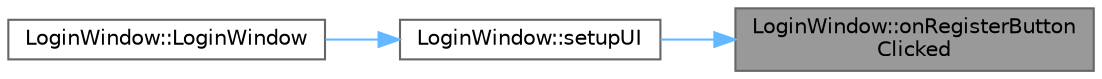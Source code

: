digraph "LoginWindow::onRegisterButtonClicked"
{
 // LATEX_PDF_SIZE
  bgcolor="transparent";
  edge [fontname=Helvetica,fontsize=10,labelfontname=Helvetica,labelfontsize=10];
  node [fontname=Helvetica,fontsize=10,shape=box,height=0.2,width=0.4];
  rankdir="RL";
  Node1 [id="Node000001",label="LoginWindow::onRegisterButton\lClicked",height=0.2,width=0.4,color="gray40", fillcolor="grey60", style="filled", fontcolor="black",tooltip="Слот, вызываемый при нажатии кнопки регистрации"];
  Node1 -> Node2 [id="edge1_Node000001_Node000002",dir="back",color="steelblue1",style="solid",tooltip=" "];
  Node2 [id="Node000002",label="LoginWindow::setupUI",height=0.2,width=0.4,color="grey40", fillcolor="white", style="filled",URL="$class_login_window.html#a9aeebfd5025fe47ff41619e12342d80c",tooltip="Настраивает пользовательский интерфейс окна авторизации"];
  Node2 -> Node3 [id="edge2_Node000002_Node000003",dir="back",color="steelblue1",style="solid",tooltip=" "];
  Node3 [id="Node000003",label="LoginWindow::LoginWindow",height=0.2,width=0.4,color="grey40", fillcolor="white", style="filled",URL="$class_login_window.html#a46389ab3d8ee779d48ec1740486cbc0d",tooltip="Конструктор класса LoginWindow."];
}
